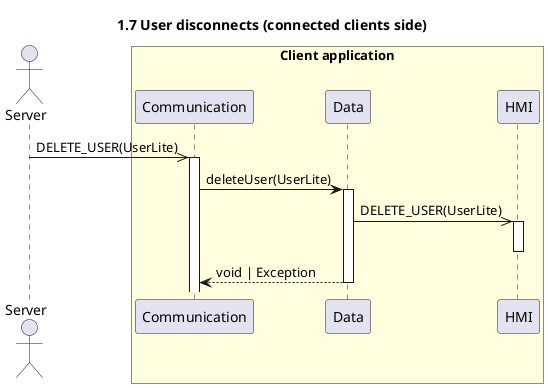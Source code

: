 @startuml 1.7 User disconnects (connected clients side)
title 1.7 User disconnects (connected clients side)

actor "Server" as server
box "Client application" #LightYellow
    participant "Communication" as com
    participant "Data" as data
    participant "HMI" as hmi
end box

server ->> com++: DELETE_USER(UserLite)
com -> data++: deleteUser(UserLite)
data ->> hmi++: DELETE_USER(UserLite)
deactivate hmi
return void | Exception

@enduml